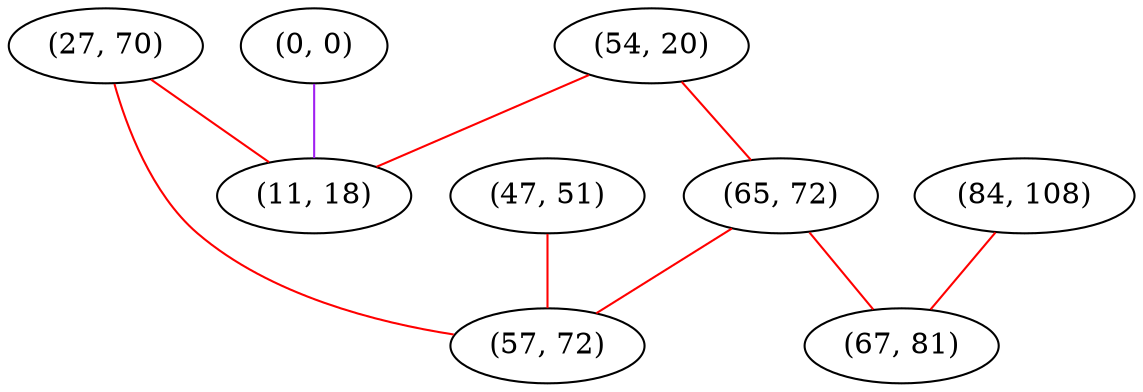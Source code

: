 graph "" {
"(54, 20)";
"(84, 108)";
"(27, 70)";
"(65, 72)";
"(0, 0)";
"(47, 51)";
"(57, 72)";
"(67, 81)";
"(11, 18)";
"(54, 20)" -- "(11, 18)"  [color=red, key=0, weight=1];
"(54, 20)" -- "(65, 72)"  [color=red, key=0, weight=1];
"(84, 108)" -- "(67, 81)"  [color=red, key=0, weight=1];
"(27, 70)" -- "(57, 72)"  [color=red, key=0, weight=1];
"(27, 70)" -- "(11, 18)"  [color=red, key=0, weight=1];
"(65, 72)" -- "(57, 72)"  [color=red, key=0, weight=1];
"(65, 72)" -- "(67, 81)"  [color=red, key=0, weight=1];
"(0, 0)" -- "(11, 18)"  [color=purple, key=0, weight=4];
"(47, 51)" -- "(57, 72)"  [color=red, key=0, weight=1];
}
